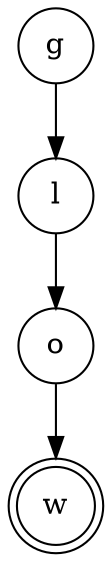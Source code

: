 digraph {   
    node [shape = doublecircle, color = black] w ;
    node [shape = circle];
    node [color= black];
    g -> l -> o -> w;	
}